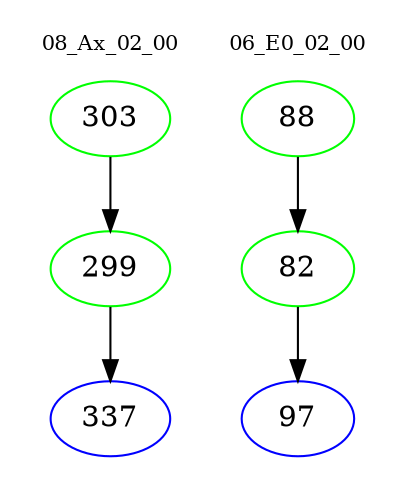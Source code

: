 digraph{
subgraph cluster_0 {
color = white
label = "08_Ax_02_00";
fontsize=10;
T0_303 [label="303", color="green"]
T0_303 -> T0_299 [color="black"]
T0_299 [label="299", color="green"]
T0_299 -> T0_337 [color="black"]
T0_337 [label="337", color="blue"]
}
subgraph cluster_1 {
color = white
label = "06_E0_02_00";
fontsize=10;
T1_88 [label="88", color="green"]
T1_88 -> T1_82 [color="black"]
T1_82 [label="82", color="green"]
T1_82 -> T1_97 [color="black"]
T1_97 [label="97", color="blue"]
}
}
